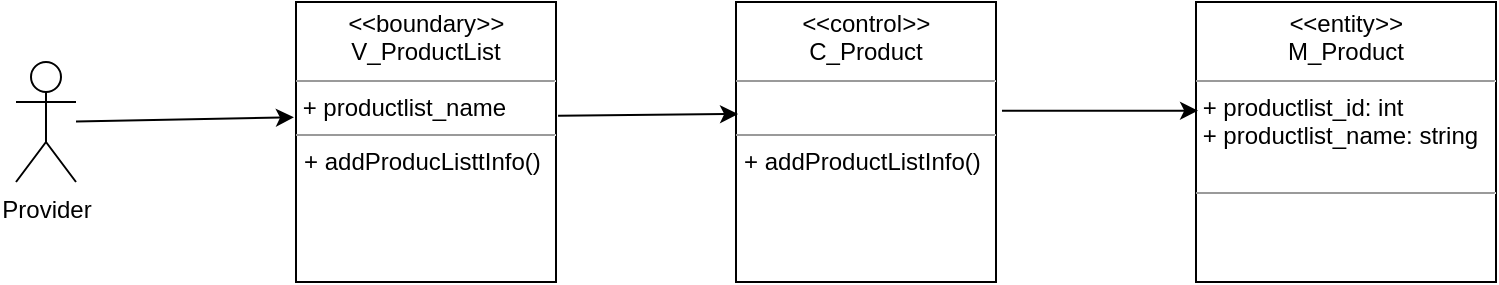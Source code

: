 <mxfile version="14.0.0" type="device"><diagram id="ng2peVx_ARRkUb0QN4G2" name="Page-1"><mxGraphModel dx="1278" dy="575" grid="1" gridSize="10" guides="1" tooltips="1" connect="1" arrows="1" fold="1" page="1" pageScale="1" pageWidth="827" pageHeight="1169" math="0" shadow="0"><root><mxCell id="0"/><mxCell id="1" parent="0"/><mxCell id="V3a5Tx42Pb81lGkcW-Ca-2" value="Provider" style="shape=umlActor;verticalLabelPosition=bottom;verticalAlign=top;html=1;" vertex="1" parent="1"><mxGeometry x="60" y="270" width="30" height="60" as="geometry"/></mxCell><mxCell id="V3a5Tx42Pb81lGkcW-Ca-3" value="&lt;p style=&quot;margin: 0px ; margin-top: 4px ; text-align: center&quot;&gt;&lt;i&gt;&amp;lt;&lt;/i&gt;&amp;lt;boundary&lt;i&gt;&amp;gt;&amp;gt;&lt;/i&gt;&lt;br&gt;V_ProductList&lt;/p&gt;&lt;hr size=&quot;1&quot;&gt;&amp;nbsp;+ productlist_name&lt;br&gt;&lt;hr size=&quot;1&quot;&gt;&lt;p style=&quot;margin: 0px ; margin-left: 4px&quot;&gt;+ addProducListtInfo()&lt;br&gt;&lt;/p&gt;" style="verticalAlign=top;align=left;overflow=fill;fontSize=12;fontFamily=Helvetica;html=1;" vertex="1" parent="1"><mxGeometry x="200" y="240" width="130" height="140" as="geometry"/></mxCell><mxCell id="V3a5Tx42Pb81lGkcW-Ca-4" value="&lt;p style=&quot;margin: 0px ; margin-top: 4px ; text-align: center&quot;&gt;&lt;i&gt;&amp;lt;&lt;/i&gt;&amp;lt;control&lt;i&gt;&amp;gt;&amp;gt;&lt;/i&gt;&lt;br&gt;C_Product&lt;/p&gt;&lt;hr size=&quot;1&quot;&gt;&lt;br&gt;&lt;hr size=&quot;1&quot;&gt;&lt;p style=&quot;margin: 0px ; margin-left: 4px&quot;&gt;+ addProductListInfo()&lt;br&gt;&lt;br&gt;&lt;/p&gt;" style="verticalAlign=top;align=left;overflow=fill;fontSize=12;fontFamily=Helvetica;html=1;" vertex="1" parent="1"><mxGeometry x="420" y="240" width="130" height="140" as="geometry"/></mxCell><mxCell id="V3a5Tx42Pb81lGkcW-Ca-5" value="" style="endArrow=classic;html=1;exitX=1.008;exitY=0.406;exitDx=0;exitDy=0;exitPerimeter=0;entryX=0.008;entryY=0.4;entryDx=0;entryDy=0;entryPerimeter=0;" edge="1" parent="1" source="V3a5Tx42Pb81lGkcW-Ca-3" target="V3a5Tx42Pb81lGkcW-Ca-4"><mxGeometry width="50" height="50" relative="1" as="geometry"><mxPoint x="390" y="320" as="sourcePoint"/><mxPoint x="440" y="270" as="targetPoint"/></mxGeometry></mxCell><mxCell id="V3a5Tx42Pb81lGkcW-Ca-6" value="" style="endArrow=classic;html=1;entryX=-0.008;entryY=0.412;entryDx=0;entryDy=0;entryPerimeter=0;" edge="1" parent="1" source="V3a5Tx42Pb81lGkcW-Ca-2" target="V3a5Tx42Pb81lGkcW-Ca-3"><mxGeometry width="50" height="50" relative="1" as="geometry"><mxPoint x="390" y="320" as="sourcePoint"/><mxPoint x="440" y="270" as="targetPoint"/></mxGeometry></mxCell><mxCell id="V3a5Tx42Pb81lGkcW-Ca-7" value="&lt;p style=&quot;margin: 0px ; margin-top: 4px ; text-align: center&quot;&gt;&lt;i&gt;&amp;lt;&lt;/i&gt;&amp;lt;entity&lt;i&gt;&amp;gt;&amp;gt;&lt;/i&gt;&lt;br&gt;M_Product&lt;/p&gt;&lt;hr size=&quot;1&quot;&gt;&lt;div&gt;&amp;nbsp;+ productlist_id: int&lt;br&gt;&lt;/div&gt;&lt;div&gt;&amp;nbsp;+ productlist_name: string&lt;br&gt;&lt;/div&gt;&lt;br&gt;&lt;hr size=&quot;1&quot;&gt;&lt;p style=&quot;margin: 0px ; margin-left: 4px&quot;&gt;&lt;br&gt;&lt;br&gt;&lt;/p&gt;" style="verticalAlign=top;align=left;overflow=fill;fontSize=12;fontFamily=Helvetica;html=1;" vertex="1" parent="1"><mxGeometry x="650" y="240" width="150" height="140" as="geometry"/></mxCell><mxCell id="V3a5Tx42Pb81lGkcW-Ca-8" value="" style="endArrow=classic;html=1;exitX=1.023;exitY=0.388;exitDx=0;exitDy=0;exitPerimeter=0;entryX=0.007;entryY=0.388;entryDx=0;entryDy=0;entryPerimeter=0;" edge="1" parent="1" source="V3a5Tx42Pb81lGkcW-Ca-4" target="V3a5Tx42Pb81lGkcW-Ca-7"><mxGeometry width="50" height="50" relative="1" as="geometry"><mxPoint x="590" y="320" as="sourcePoint"/><mxPoint x="640" y="270" as="targetPoint"/></mxGeometry></mxCell></root></mxGraphModel></diagram></mxfile>